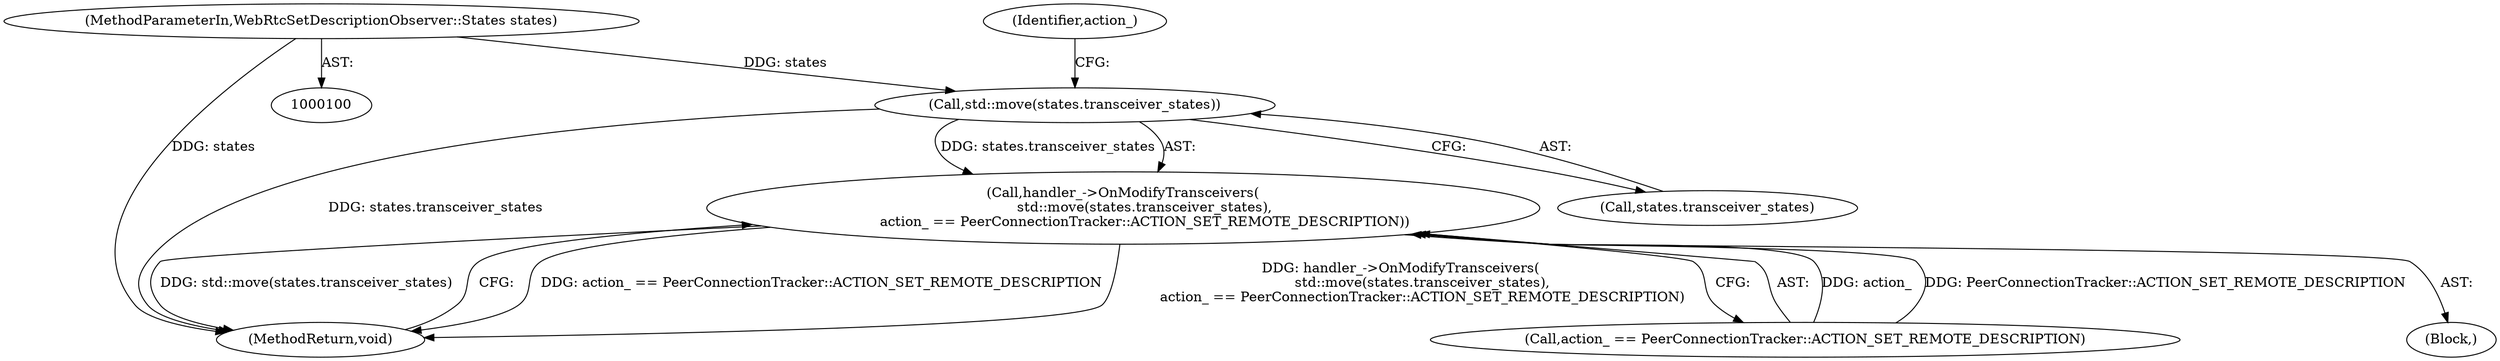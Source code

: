 digraph "0_Chrome_3514a77e7fa2e5b8bfe5d98af22964bbd69d680f_0@API" {
"1000110" [label="(Call,std::move(states.transceiver_states))"];
"1000101" [label="(MethodParameterIn,WebRtcSetDescriptionObserver::States states)"];
"1000109" [label="(Call,handler_->OnModifyTransceivers(\n          std::move(states.transceiver_states),\n          action_ == PeerConnectionTracker::ACTION_SET_REMOTE_DESCRIPTION))"];
"1000109" [label="(Call,handler_->OnModifyTransceivers(\n          std::move(states.transceiver_states),\n          action_ == PeerConnectionTracker::ACTION_SET_REMOTE_DESCRIPTION))"];
"1000117" [label="(MethodReturn,void)"];
"1000114" [label="(Call,action_ == PeerConnectionTracker::ACTION_SET_REMOTE_DESCRIPTION)"];
"1000101" [label="(MethodParameterIn,WebRtcSetDescriptionObserver::States states)"];
"1000115" [label="(Identifier,action_)"];
"1000111" [label="(Call,states.transceiver_states)"];
"1000110" [label="(Call,std::move(states.transceiver_states))"];
"1000108" [label="(Block,)"];
"1000110" -> "1000109"  [label="AST: "];
"1000110" -> "1000111"  [label="CFG: "];
"1000111" -> "1000110"  [label="AST: "];
"1000115" -> "1000110"  [label="CFG: "];
"1000110" -> "1000117"  [label="DDG: states.transceiver_states"];
"1000110" -> "1000109"  [label="DDG: states.transceiver_states"];
"1000101" -> "1000110"  [label="DDG: states"];
"1000101" -> "1000100"  [label="AST: "];
"1000101" -> "1000117"  [label="DDG: states"];
"1000109" -> "1000108"  [label="AST: "];
"1000109" -> "1000114"  [label="CFG: "];
"1000114" -> "1000109"  [label="AST: "];
"1000117" -> "1000109"  [label="CFG: "];
"1000109" -> "1000117"  [label="DDG: action_ == PeerConnectionTracker::ACTION_SET_REMOTE_DESCRIPTION"];
"1000109" -> "1000117"  [label="DDG: handler_->OnModifyTransceivers(\n          std::move(states.transceiver_states),\n          action_ == PeerConnectionTracker::ACTION_SET_REMOTE_DESCRIPTION)"];
"1000109" -> "1000117"  [label="DDG: std::move(states.transceiver_states)"];
"1000114" -> "1000109"  [label="DDG: action_"];
"1000114" -> "1000109"  [label="DDG: PeerConnectionTracker::ACTION_SET_REMOTE_DESCRIPTION"];
}
